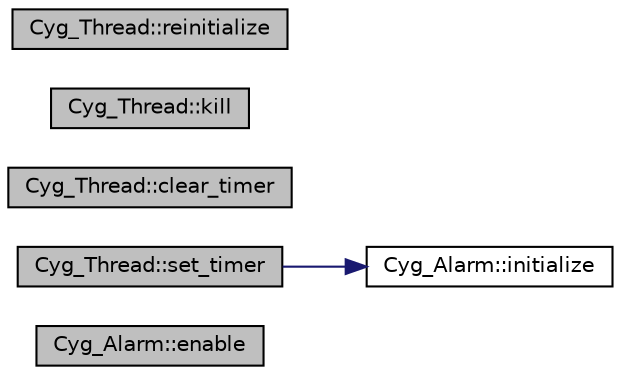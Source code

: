 digraph "all"
{
  edge [fontname="Helvetica",fontsize="10",labelfontname="Helvetica",labelfontsize="10"];
 node [fontname="Helvetica",fontsize="10",shape=record];
rankdir="LR";
Node62 [label="Cyg_Alarm::enable",height=0.2,width=0.4,color="black", fillcolor="grey75", style="filled" fontcolor="black",URL="class_cyg___alarm.html#a5fc26af76b09d9ca69afaaf894979fd9"];
Node63 [label="Cyg_Thread::set_timer",height=0.2,width=0.4,color="black", fillcolor="grey75", style="filled" fontcolor="black",URL="class_cyg___thread.html#a7e92402378d90c942fd050ac77610c05"];
Node64 [label="Cyg_Alarm::initialize",height=0.2,width=0.4,color="black", fillcolor="white", style="filled" ,URL="class_cyg___alarm.html#a86a3cc0243666be0b078300ce12f8b67"];
Node63 -> Node64 [color="midnightblue",fontsize="10",style="solid",fontname="Helvetica"];
Node65 [label="Cyg_Thread::clear_timer",height=0.2,width=0.4,color="black", fillcolor="grey75", style="filled" fontcolor="black",URL="class_cyg___thread.html#acd6c558eb9fe78341e7b933b16dd9678"];
Node66 [label="Cyg_Thread::kill",height=0.2,width=0.4,color="black", fillcolor="grey75", style="filled" fontcolor="black",URL="class_cyg___thread.html#aa2ccfc563049b0f7e77ebbafb5df7eca"];
Node67 [label="Cyg_Thread::reinitialize",height=0.2,width=0.4,color="black", fillcolor="grey75", style="filled" fontcolor="black",URL="class_cyg___thread.html#abdd74d18178c8e11cd8668e35d98ddf3"];
}
